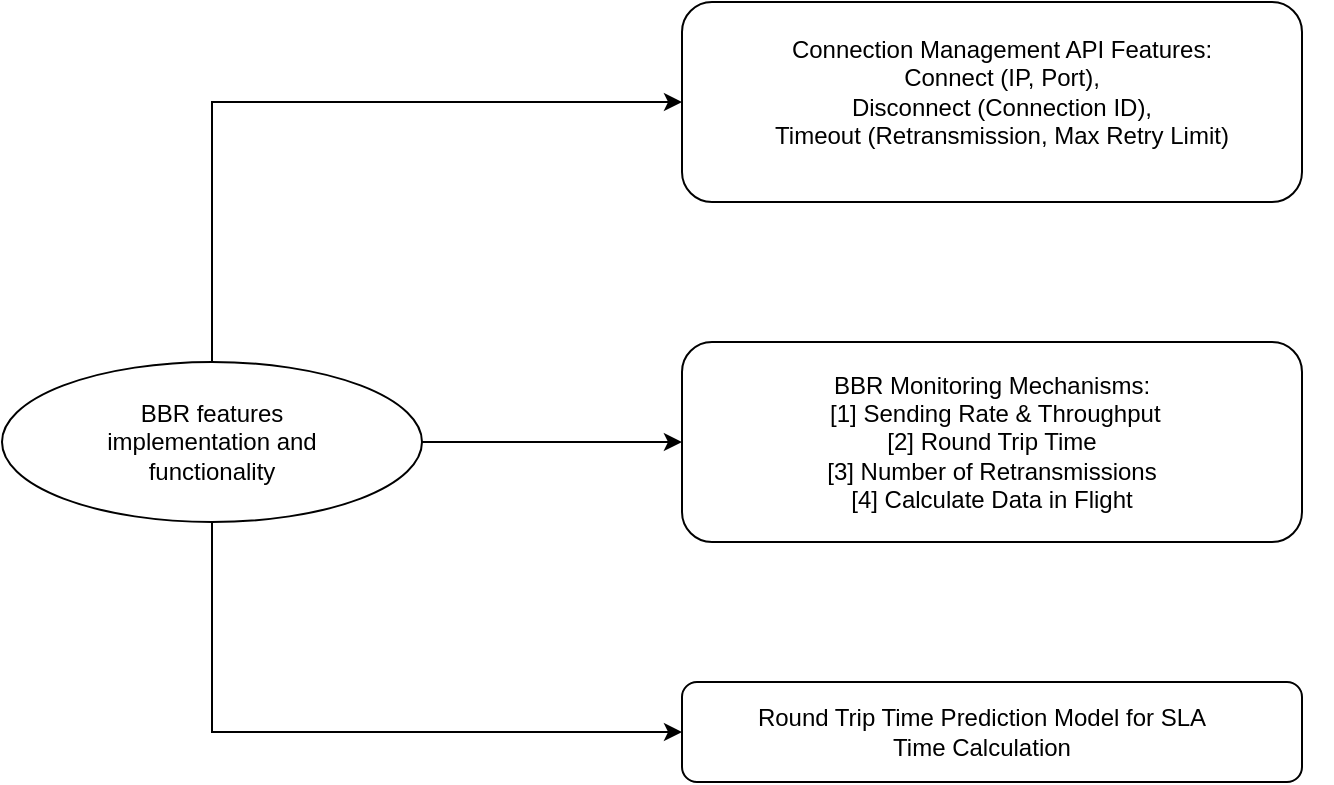 <mxfile version="20.8.11" type="device"><diagram name="Page-1" id="mDJgnTwiP5hve54EeCks"><mxGraphModel dx="1180" dy="646" grid="1" gridSize="10" guides="1" tooltips="1" connect="1" arrows="1" fold="1" page="1" pageScale="1" pageWidth="850" pageHeight="1100" math="0" shadow="0"><root><mxCell id="0"/><mxCell id="1" parent="0"/><mxCell id="f4Hnvp0dgJ9Eqh01ob7M-18" style="edgeStyle=orthogonalEdgeStyle;rounded=0;orthogonalLoop=1;jettySize=auto;html=1;exitX=0.5;exitY=0;exitDx=0;exitDy=0;entryX=0;entryY=0.5;entryDx=0;entryDy=0;" edge="1" parent="1" source="f4Hnvp0dgJ9Eqh01ob7M-1" target="f4Hnvp0dgJ9Eqh01ob7M-4"><mxGeometry relative="1" as="geometry"/></mxCell><mxCell id="f4Hnvp0dgJ9Eqh01ob7M-19" style="edgeStyle=orthogonalEdgeStyle;rounded=0;orthogonalLoop=1;jettySize=auto;html=1;exitX=0.5;exitY=1;exitDx=0;exitDy=0;entryX=0;entryY=0.5;entryDx=0;entryDy=0;" edge="1" parent="1" source="f4Hnvp0dgJ9Eqh01ob7M-1" target="f4Hnvp0dgJ9Eqh01ob7M-14"><mxGeometry relative="1" as="geometry"/></mxCell><mxCell id="f4Hnvp0dgJ9Eqh01ob7M-20" style="edgeStyle=orthogonalEdgeStyle;rounded=0;orthogonalLoop=1;jettySize=auto;html=1;exitX=1;exitY=0.5;exitDx=0;exitDy=0;entryX=0.044;entryY=0.5;entryDx=0;entryDy=0;entryPerimeter=0;" edge="1" parent="1" source="f4Hnvp0dgJ9Eqh01ob7M-1" target="f4Hnvp0dgJ9Eqh01ob7M-11"><mxGeometry relative="1" as="geometry"/></mxCell><mxCell id="f4Hnvp0dgJ9Eqh01ob7M-1" value="" style="ellipse;whiteSpace=wrap;html=1;" vertex="1" parent="1"><mxGeometry x="90" y="290" width="210" height="80" as="geometry"/></mxCell><mxCell id="f4Hnvp0dgJ9Eqh01ob7M-2" value="BBR features implementation and functionality" style="text;html=1;strokeColor=none;fillColor=none;align=center;verticalAlign=middle;whiteSpace=wrap;rounded=0;" vertex="1" parent="1"><mxGeometry x="140" y="315" width="110" height="30" as="geometry"/></mxCell><mxCell id="f4Hnvp0dgJ9Eqh01ob7M-4" value="" style="rounded=1;whiteSpace=wrap;html=1;" vertex="1" parent="1"><mxGeometry x="430" y="110" width="310" height="100" as="geometry"/></mxCell><mxCell id="f4Hnvp0dgJ9Eqh01ob7M-9" value="Connection Management API Features:&lt;br&gt;Connect (IP, Port), &lt;br&gt;Disconnect (Connection ID), &lt;br&gt;Timeout (Retransmission, Max Retry Limit)" style="text;html=1;strokeColor=none;fillColor=none;align=center;verticalAlign=middle;whiteSpace=wrap;rounded=0;" vertex="1" parent="1"><mxGeometry x="460" y="140" width="260" height="30" as="geometry"/></mxCell><mxCell id="f4Hnvp0dgJ9Eqh01ob7M-10" value="" style="rounded=1;whiteSpace=wrap;html=1;" vertex="1" parent="1"><mxGeometry x="430" y="280" width="310" height="100" as="geometry"/></mxCell><mxCell id="f4Hnvp0dgJ9Eqh01ob7M-11" value="BBR Monitoring Mechanisms:&lt;br&gt;&amp;nbsp;[1] Sending Rate &amp;amp; Throughput&lt;br&gt;[2] Round Trip Time&lt;br&gt;[3] Number of Retransmissions &lt;br&gt;[4] Calculate Data in Flight" style="text;html=1;strokeColor=none;fillColor=none;align=center;verticalAlign=middle;whiteSpace=wrap;rounded=0;" vertex="1" parent="1"><mxGeometry x="415" y="315" width="340" height="30" as="geometry"/></mxCell><mxCell id="f4Hnvp0dgJ9Eqh01ob7M-14" value="" style="rounded=1;whiteSpace=wrap;html=1;" vertex="1" parent="1"><mxGeometry x="430" y="450" width="310" height="50" as="geometry"/></mxCell><mxCell id="f4Hnvp0dgJ9Eqh01ob7M-15" value="Round Trip Time Prediction Model for SLA Time Calculation" style="text;html=1;strokeColor=none;fillColor=none;align=center;verticalAlign=middle;whiteSpace=wrap;rounded=0;" vertex="1" parent="1"><mxGeometry x="460" y="460" width="240" height="30" as="geometry"/></mxCell></root></mxGraphModel></diagram></mxfile>